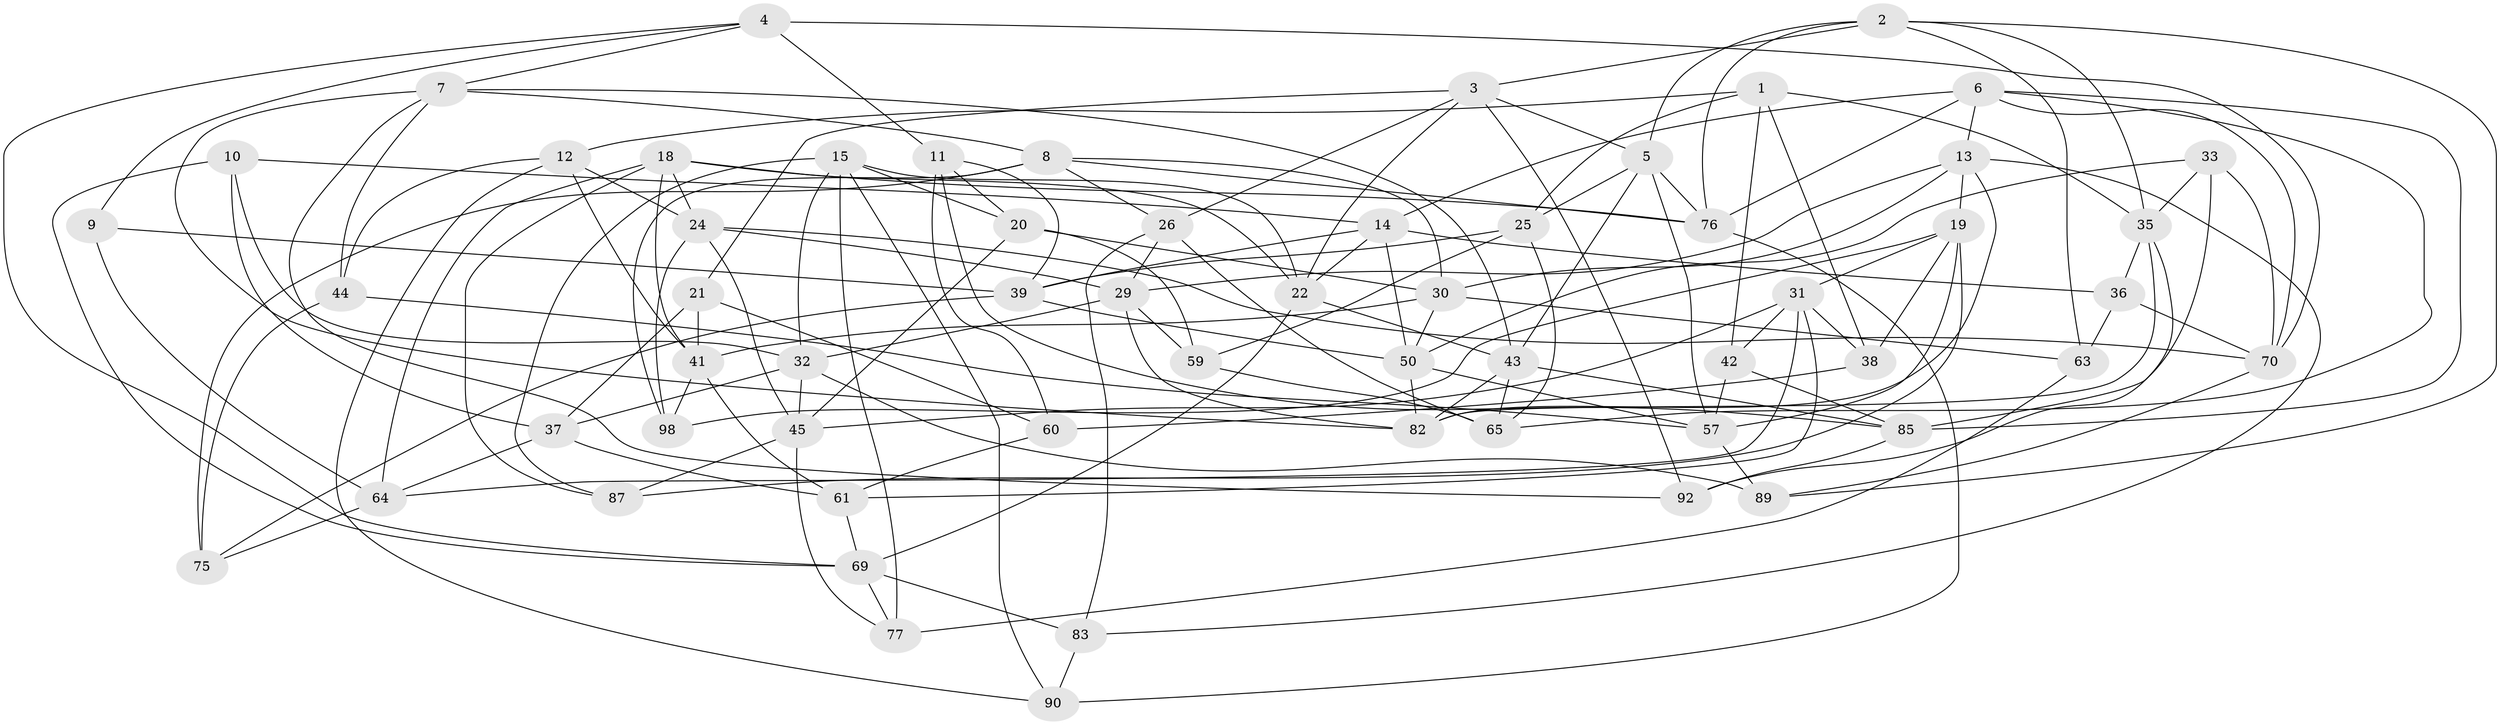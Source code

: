 // Generated by graph-tools (version 1.1) at 2025/52/02/27/25 19:52:32]
// undirected, 59 vertices, 152 edges
graph export_dot {
graph [start="1"]
  node [color=gray90,style=filled];
  1 [super="+67"];
  2 [super="+53"];
  3 [super="+86"];
  4 [super="+72"];
  5 [super="+49"];
  6 [super="+48"];
  7 [super="+46"];
  8 [super="+17"];
  9;
  10;
  11 [super="+84"];
  12 [super="+93"];
  13 [super="+23"];
  14 [super="+16"];
  15 [super="+40"];
  18 [super="+34"];
  19 [super="+51"];
  20 [super="+27"];
  21;
  22 [super="+56"];
  24 [super="+28"];
  25 [super="+71"];
  26 [super="+79"];
  29 [super="+100"];
  30 [super="+95"];
  31 [super="+99"];
  32 [super="+73"];
  33;
  35 [super="+47"];
  36;
  37 [super="+54"];
  38;
  39 [super="+55"];
  41 [super="+78"];
  42;
  43 [super="+91"];
  44;
  45 [super="+58"];
  50 [super="+52"];
  57 [super="+62"];
  59 [super="+80"];
  60;
  61 [super="+68"];
  63;
  64 [super="+74"];
  65 [super="+66"];
  69 [super="+81"];
  70 [super="+96"];
  75;
  76 [super="+97"];
  77;
  82 [super="+88"];
  83;
  85 [super="+94"];
  87;
  89;
  90;
  92;
  98;
  1 -- 12 [weight=2];
  1 -- 38;
  1 -- 42;
  1 -- 35;
  1 -- 25;
  2 -- 76;
  2 -- 89;
  2 -- 5;
  2 -- 3;
  2 -- 35;
  2 -- 63;
  3 -- 92;
  3 -- 26;
  3 -- 5;
  3 -- 21;
  3 -- 22;
  4 -- 7;
  4 -- 70;
  4 -- 9;
  4 -- 11 [weight=2];
  4 -- 69;
  5 -- 43;
  5 -- 76;
  5 -- 57;
  5 -- 25;
  6 -- 85;
  6 -- 70;
  6 -- 65;
  6 -- 13;
  6 -- 14;
  6 -- 76;
  7 -- 92;
  7 -- 8;
  7 -- 44;
  7 -- 43;
  7 -- 82;
  8 -- 98;
  8 -- 26;
  8 -- 75;
  8 -- 30;
  8 -- 76;
  9 -- 64 [weight=2];
  9 -- 39;
  10 -- 14;
  10 -- 32;
  10 -- 37;
  10 -- 69;
  11 -- 60;
  11 -- 20;
  11 -- 85;
  11 -- 39;
  12 -- 90;
  12 -- 41;
  12 -- 44;
  12 -- 24;
  13 -- 82;
  13 -- 83;
  13 -- 19;
  13 -- 30;
  13 -- 29;
  14 -- 50;
  14 -- 36;
  14 -- 39;
  14 -- 22;
  15 -- 20;
  15 -- 90;
  15 -- 32;
  15 -- 87;
  15 -- 77;
  15 -- 22;
  18 -- 41;
  18 -- 87;
  18 -- 24;
  18 -- 64;
  18 -- 76;
  18 -- 22;
  19 -- 38;
  19 -- 31;
  19 -- 57;
  19 -- 98;
  19 -- 87;
  20 -- 30;
  20 -- 59 [weight=2];
  20 -- 45;
  21 -- 37;
  21 -- 60;
  21 -- 41;
  22 -- 43;
  22 -- 69;
  24 -- 45;
  24 -- 98;
  24 -- 70;
  24 -- 29;
  25 -- 39;
  25 -- 59 [weight=2];
  25 -- 65;
  26 -- 65 [weight=2];
  26 -- 29;
  26 -- 83;
  29 -- 82;
  29 -- 59;
  29 -- 32;
  30 -- 41;
  30 -- 63;
  30 -- 50;
  31 -- 61;
  31 -- 38;
  31 -- 64;
  31 -- 42;
  31 -- 45;
  32 -- 37;
  32 -- 89;
  32 -- 45;
  33 -- 50;
  33 -- 70;
  33 -- 35;
  33 -- 85;
  35 -- 36;
  35 -- 82;
  35 -- 92;
  36 -- 63;
  36 -- 70;
  37 -- 64;
  37 -- 61 [weight=2];
  38 -- 60;
  39 -- 50;
  39 -- 75;
  41 -- 98;
  41 -- 61;
  42 -- 57;
  42 -- 85;
  43 -- 85;
  43 -- 65;
  43 -- 82;
  44 -- 75;
  44 -- 57;
  45 -- 87;
  45 -- 77;
  50 -- 57;
  50 -- 82;
  57 -- 89;
  59 -- 65;
  60 -- 61;
  61 -- 69;
  63 -- 77;
  64 -- 75;
  69 -- 77;
  69 -- 83;
  70 -- 89;
  76 -- 90;
  83 -- 90;
  85 -- 92;
}
